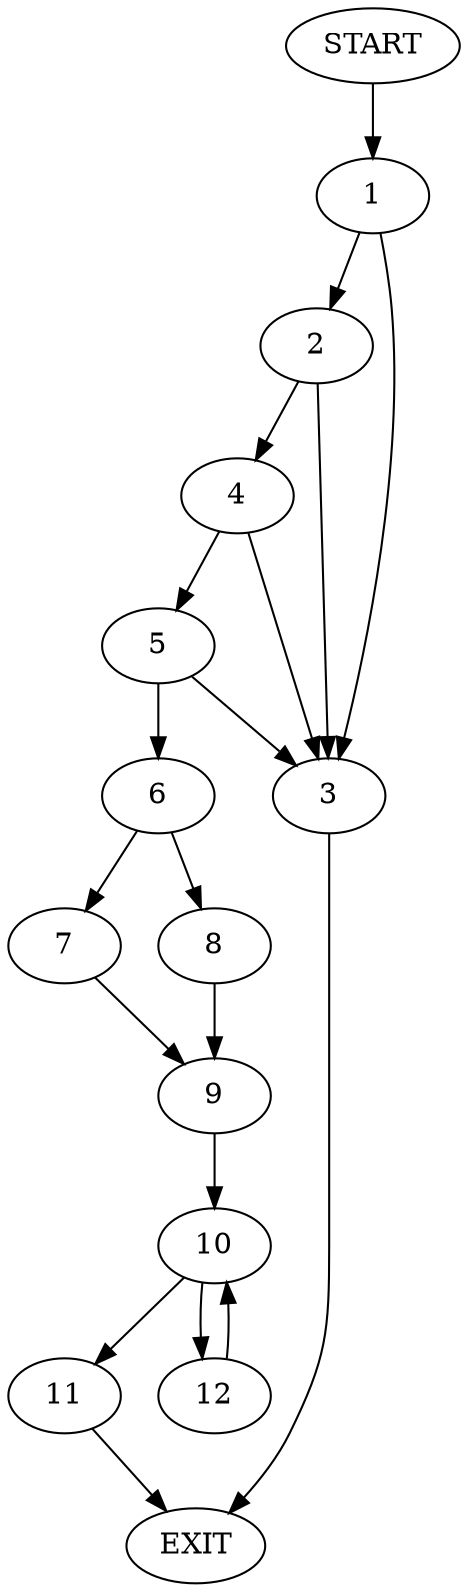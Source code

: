 digraph {
0 [label="START"]
13 [label="EXIT"]
0 -> 1
1 -> 2
1 -> 3
3 -> 13
2 -> 4
2 -> 3
4 -> 5
4 -> 3
5 -> 6
5 -> 3
6 -> 7
6 -> 8
8 -> 9
7 -> 9
9 -> 10
10 -> 11
10 -> 12
12 -> 10
11 -> 13
}
